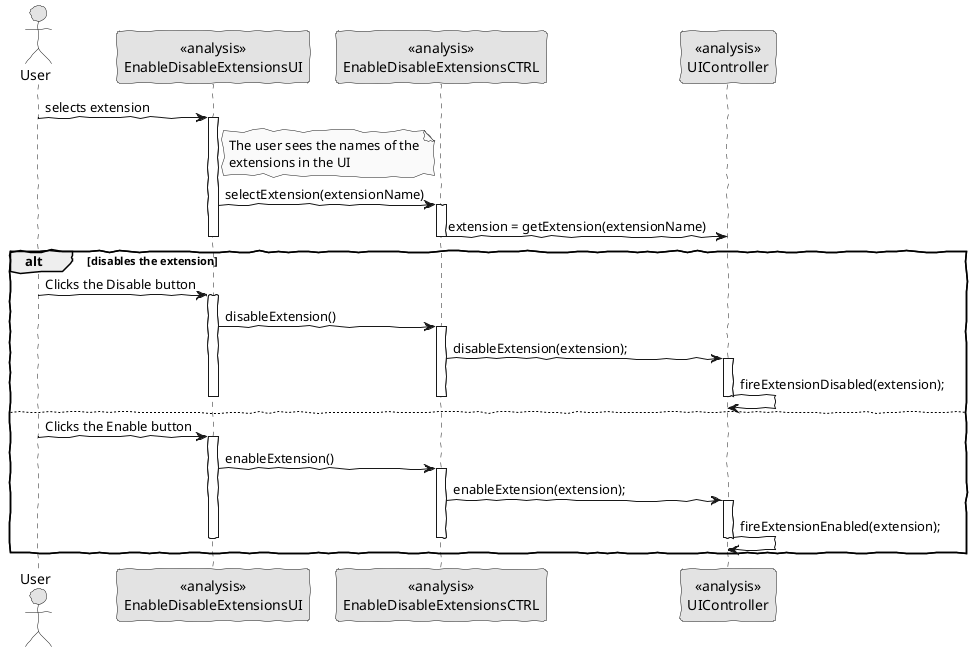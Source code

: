 @startuml
skinparam handwritten true
skinparam monochrome true
skinparam packageStyle rect
skinparam defaultFontName FG Virgil
skinparam shadowing false

    actor User
    participant "<<analysis>>\nEnableDisableExtensionsUI" as UI
    participant "<<analysis>>\nEnableDisableExtensionsCTRL" as ctrl
    participant "<<analysis>>\nUIController" as uictrl

    User -> UI : selects extension
    activate UI
    note right of UI
    The user sees the names of the
    extensions in the UI
    end note
    UI -> ctrl : selectExtension(extensionName)
    activate ctrl
    ctrl -> uictrl : extension = getExtension(extensionName)
    deactivate ctrl
    deactivate UI

    alt disables the extension
    User -> UI : Clicks the Disable button
    activate UI
    UI -> ctrl : disableExtension()
    activate ctrl
    ctrl -> uictrl : disableExtension(extension);
    activate uictrl
    uictrl -> uictrl : fireExtensionDisabled(extension);
    deactivate uictrl
    deactivate ctrl
    deactivate UI

    else
    User -> UI : Clicks the Enable button
    activate UI
    UI -> ctrl : enableExtension()
    activate ctrl
    ctrl -> uictrl : enableExtension(extension);
    activate uictrl
    uictrl -> uictrl : fireExtensionEnabled(extension);
    deactivate uictrl
    deactivate ctrl
    deactivate UI
    end



@enduml